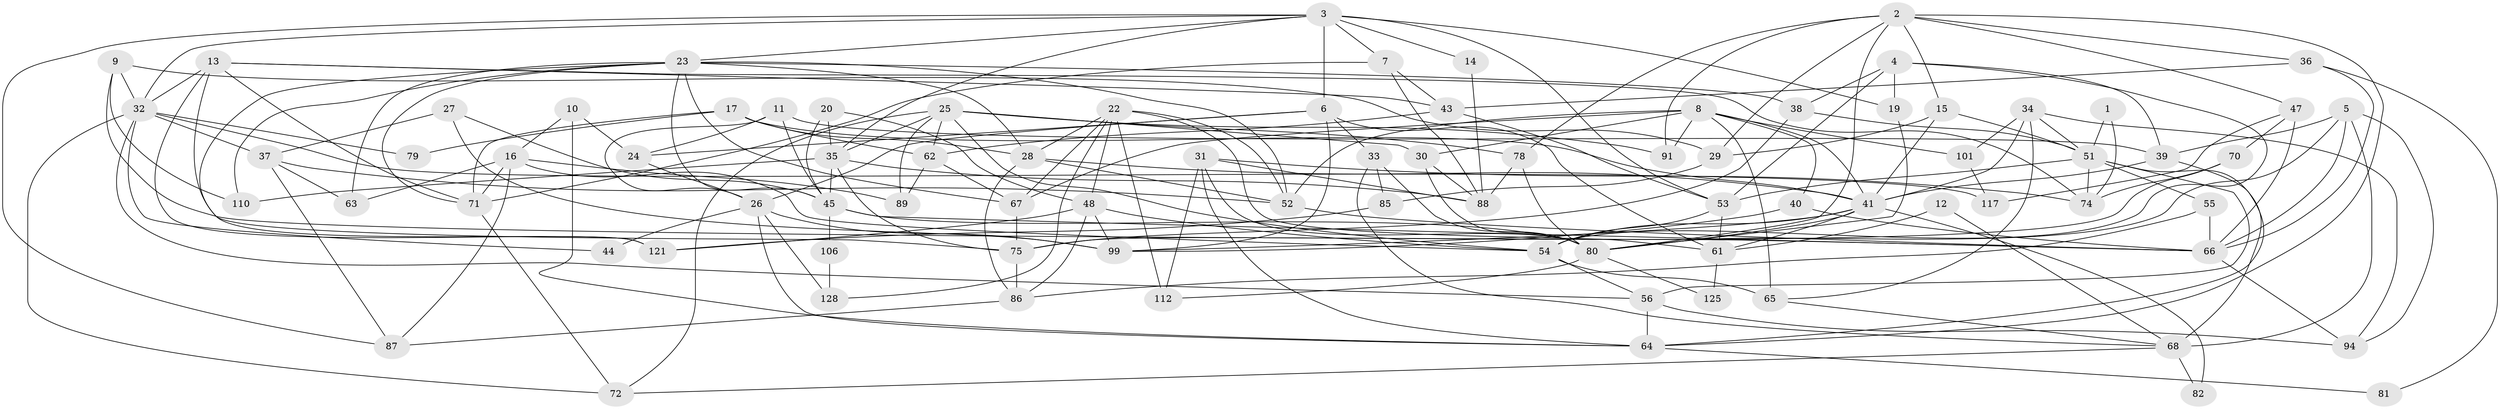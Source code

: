 // original degree distribution, {3: 0.32061068702290074, 6: 0.06870229007633588, 4: 0.24427480916030533, 5: 0.183206106870229, 2: 0.12213740458015267, 8: 0.015267175572519083, 9: 0.022900763358778626, 7: 0.022900763358778626}
// Generated by graph-tools (version 1.1) at 2025/42/03/06/25 10:42:01]
// undirected, 84 vertices, 207 edges
graph export_dot {
graph [start="1"]
  node [color=gray90,style=filled];
  1;
  2 [super="+104"];
  3 [super="+107"];
  4 [super="+77"];
  5 [super="+92"];
  6 [super="+130"];
  7 [super="+60"];
  8 [super="+21"];
  9;
  10;
  11;
  12;
  13 [super="+57"];
  14;
  15;
  16 [super="+18"];
  17 [super="+98"];
  19 [super="+42"];
  20;
  22 [super="+100"];
  23 [super="+58"];
  24 [super="+76"];
  25 [super="+120"];
  26 [super="+83"];
  27;
  28 [super="+59"];
  29 [super="+90"];
  30 [super="+115"];
  31 [super="+111"];
  32 [super="+97"];
  33 [super="+95"];
  34 [super="+69"];
  35 [super="+50"];
  36;
  37 [super="+105"];
  38;
  39 [super="+46"];
  40;
  41 [super="+103"];
  43 [super="+122"];
  44;
  45 [super="+73"];
  47 [super="+49"];
  48 [super="+113"];
  51 [super="+118"];
  52;
  53 [super="+129"];
  54 [super="+96"];
  55;
  56;
  61 [super="+109"];
  62 [super="+131"];
  63;
  64 [super="+127"];
  65 [super="+126"];
  66 [super="+124"];
  67 [super="+84"];
  68;
  70;
  71 [super="+114"];
  72;
  74;
  75 [super="+123"];
  78 [super="+93"];
  79;
  80 [super="+116"];
  81;
  82;
  85;
  86;
  87 [super="+119"];
  88 [super="+102"];
  89;
  91;
  94;
  99 [super="+108"];
  101;
  106;
  110;
  112;
  117;
  121;
  125;
  128;
  1 -- 74;
  1 -- 51;
  2 -- 15;
  2 -- 47;
  2 -- 91;
  2 -- 80;
  2 -- 64;
  2 -- 29;
  2 -- 36;
  2 -- 78;
  3 -- 35;
  3 -- 87;
  3 -- 53;
  3 -- 14;
  3 -- 6;
  3 -- 19;
  3 -- 23;
  3 -- 32;
  3 -- 7;
  4 -- 38;
  4 -- 54;
  4 -- 19;
  4 -- 39;
  4 -- 53;
  5 -- 68;
  5 -- 94;
  5 -- 80;
  5 -- 39;
  5 -- 66;
  6 -- 99;
  6 -- 26;
  6 -- 61;
  6 -- 24;
  6 -- 33;
  7 -- 71;
  7 -- 43;
  7 -- 88;
  8 -- 91;
  8 -- 52;
  8 -- 101;
  8 -- 67;
  8 -- 41;
  8 -- 40;
  8 -- 65;
  8 -- 30;
  9 -- 110;
  9 -- 29;
  9 -- 32;
  9 -- 66;
  10 -- 24;
  10 -- 16;
  10 -- 64;
  11 -- 24;
  11 -- 26;
  11 -- 39;
  11 -- 45;
  12 -- 61;
  12 -- 68;
  13 -- 121;
  13 -- 75;
  13 -- 74;
  13 -- 43;
  13 -- 71;
  13 -- 32;
  14 -- 88;
  15 -- 29;
  15 -- 51;
  15 -- 41;
  16 -- 71;
  16 -- 89;
  16 -- 63;
  16 -- 54;
  16 -- 87;
  17 -- 41;
  17 -- 28;
  17 -- 71 [weight=2];
  17 -- 79;
  17 -- 62;
  19 -- 80;
  20 -- 45;
  20 -- 48;
  20 -- 35;
  22 -- 112;
  22 -- 61;
  22 -- 67;
  22 -- 128;
  22 -- 52;
  22 -- 48;
  22 -- 28;
  23 -- 63;
  23 -- 38;
  23 -- 28;
  23 -- 71;
  23 -- 121;
  23 -- 52;
  23 -- 110;
  23 -- 45;
  23 -- 67;
  24 -- 26 [weight=2];
  25 -- 62;
  25 -- 54;
  25 -- 30;
  25 -- 72;
  25 -- 89;
  25 -- 91;
  25 -- 78;
  25 -- 35;
  26 -- 99;
  26 -- 44;
  26 -- 128;
  26 -- 64;
  27 -- 99;
  27 -- 45;
  27 -- 37;
  28 -- 86;
  28 -- 41;
  28 -- 52;
  29 -- 85;
  30 -- 88;
  30 -- 80;
  31 -- 74;
  31 -- 80;
  31 -- 112;
  31 -- 64;
  31 -- 88;
  32 -- 72;
  32 -- 117;
  32 -- 37 [weight=2];
  32 -- 44;
  32 -- 79;
  32 -- 56;
  33 -- 80 [weight=2];
  33 -- 85;
  33 -- 68;
  34 -- 51;
  34 -- 41;
  34 -- 101;
  34 -- 94;
  34 -- 65;
  35 -- 45;
  35 -- 75;
  35 -- 110;
  35 -- 88;
  36 -- 66;
  36 -- 43;
  36 -- 81;
  37 -- 52;
  37 -- 87;
  37 -- 63;
  38 -- 75;
  38 -- 51;
  39 -- 41;
  39 -- 64;
  40 -- 99;
  40 -- 66;
  41 -- 80;
  41 -- 82;
  41 -- 61;
  41 -- 54;
  41 -- 99;
  43 -- 53;
  43 -- 62;
  45 -- 66;
  45 -- 80;
  45 -- 106;
  47 -- 70;
  47 -- 66;
  47 -- 117;
  48 -- 54;
  48 -- 121;
  48 -- 99;
  48 -- 86;
  51 -- 53;
  51 -- 55;
  51 -- 68;
  51 -- 56;
  51 -- 74;
  52 -- 66;
  53 -- 61;
  53 -- 54;
  54 -- 56;
  54 -- 65;
  55 -- 86;
  55 -- 66;
  56 -- 94;
  56 -- 64;
  61 -- 125;
  62 -- 67;
  62 -- 89;
  64 -- 81;
  65 -- 68;
  66 -- 94;
  67 -- 75;
  68 -- 72;
  68 -- 82;
  70 -- 75;
  70 -- 74;
  71 -- 72;
  75 -- 86;
  78 -- 88;
  78 -- 80;
  80 -- 112;
  80 -- 125;
  85 -- 121;
  86 -- 87;
  101 -- 117;
  106 -- 128;
}
